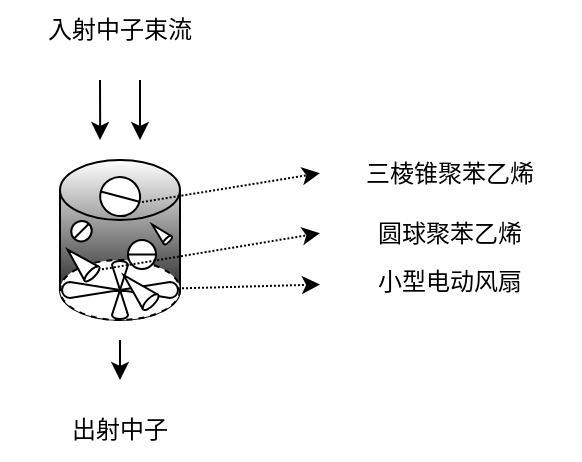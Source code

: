 <mxfile version="22.1.16" type="github">
  <diagram name="Page-1" id="LbJy9ncV4wtREhumlOhM">
    <mxGraphModel dx="483" dy="255" grid="1" gridSize="10" guides="1" tooltips="1" connect="1" arrows="1" fold="1" page="1" pageScale="1" pageWidth="850" pageHeight="1100" math="0" shadow="0">
      <root>
        <mxCell id="0" />
        <mxCell id="1" parent="0" />
        <mxCell id="mB42QkFmU9ts_bOykIUu-1" value="" style="shape=cylinder3;whiteSpace=wrap;html=1;boundedLbl=1;backgroundOutline=1;size=15;fillStyle=dots;gradientColor=default;textOpacity=90;" vertex="1" parent="1">
          <mxGeometry x="340" y="380" width="60" height="80" as="geometry" />
        </mxCell>
        <mxCell id="mB42QkFmU9ts_bOykIUu-2" value="" style="ellipse;whiteSpace=wrap;html=1;dashed=1;textOpacity=90;" vertex="1" parent="1">
          <mxGeometry x="340" y="430" width="60" height="30" as="geometry" />
        </mxCell>
        <mxCell id="mB42QkFmU9ts_bOykIUu-16" value="" style="verticalLabelPosition=bottom;outlineConnect=0;align=center;dashed=0;html=1;verticalAlign=top;shape=mxgraph.pid.misc.fan_2;textOpacity=90;" vertex="1" parent="1">
          <mxGeometry x="341" y="441" width="58" height="8" as="geometry" />
        </mxCell>
        <mxCell id="mB42QkFmU9ts_bOykIUu-17" value="" style="verticalLabelPosition=bottom;outlineConnect=0;align=center;dashed=0;html=1;verticalAlign=top;shape=mxgraph.pid.misc.fan_2;rotation=90;textOpacity=90;" vertex="1" parent="1">
          <mxGeometry x="355.5" y="441" width="29" height="8" as="geometry" />
        </mxCell>
        <mxCell id="mB42QkFmU9ts_bOykIUu-18" value="" style="verticalLabelPosition=bottom;verticalAlign=top;html=1;shape=mxgraph.basic.cone;rotation=-45;textOpacity=90;" vertex="1" parent="1">
          <mxGeometry x="345.5" y="422" width="10" height="19" as="geometry" />
        </mxCell>
        <mxCell id="mB42QkFmU9ts_bOykIUu-19" value="" style="verticalLabelPosition=bottom;verticalAlign=top;html=1;shape=mxgraph.basic.cone;rotation=-45;textOpacity=90;" vertex="1" parent="1">
          <mxGeometry x="374" y="434.5" width="10.5" height="21" as="geometry" />
        </mxCell>
        <mxCell id="mB42QkFmU9ts_bOykIUu-20" value="" style="verticalLabelPosition=bottom;verticalAlign=top;html=1;shape=mxgraph.basic.cone;rotation=-45;textOpacity=90;" vertex="1" parent="1">
          <mxGeometry x="387.63" y="410.57" width="5.5" height="12" as="geometry" />
        </mxCell>
        <mxCell id="mB42QkFmU9ts_bOykIUu-21" value="" style="shape=lineEllipse;perimeter=ellipsePerimeter;whiteSpace=wrap;html=1;backgroundOutline=1;rotation=15;textOpacity=90;" vertex="1" parent="1">
          <mxGeometry x="360.07" y="388.58" width="20" height="19.43" as="geometry" />
        </mxCell>
        <mxCell id="mB42QkFmU9ts_bOykIUu-22" value="" style="shape=lineEllipse;perimeter=ellipsePerimeter;whiteSpace=wrap;html=1;backgroundOutline=1;textOpacity=90;" vertex="1" parent="1">
          <mxGeometry x="374" y="420" width="14" height="14.5" as="geometry" />
        </mxCell>
        <mxCell id="mB42QkFmU9ts_bOykIUu-23" value="" style="shape=lineEllipse;perimeter=ellipsePerimeter;whiteSpace=wrap;html=1;backgroundOutline=1;rotation=-45;textOpacity=90;" vertex="1" parent="1">
          <mxGeometry x="345.5" y="410.57" width="10.5" height="10" as="geometry" />
        </mxCell>
        <mxCell id="mB42QkFmU9ts_bOykIUu-24" value="" style="endArrow=classic;html=1;rounded=0;" edge="1" parent="1">
          <mxGeometry width="50" height="50" relative="1" as="geometry">
            <mxPoint x="370" y="470" as="sourcePoint" />
            <mxPoint x="370" y="490" as="targetPoint" />
          </mxGeometry>
        </mxCell>
        <mxCell id="mB42QkFmU9ts_bOykIUu-25" value="" style="endArrow=classic;html=1;rounded=0;" edge="1" parent="1">
          <mxGeometry width="50" height="50" relative="1" as="geometry">
            <mxPoint x="360" y="340" as="sourcePoint" />
            <mxPoint x="360" y="370" as="targetPoint" />
            <Array as="points">
              <mxPoint x="360.07" y="360" />
            </Array>
          </mxGeometry>
        </mxCell>
        <mxCell id="mB42QkFmU9ts_bOykIUu-26" value="" style="endArrow=classic;html=1;rounded=0;" edge="1" parent="1">
          <mxGeometry width="50" height="50" relative="1" as="geometry">
            <mxPoint x="380" y="340" as="sourcePoint" />
            <mxPoint x="380" y="370" as="targetPoint" />
          </mxGeometry>
        </mxCell>
        <mxCell id="mB42QkFmU9ts_bOykIUu-28" value="&lt;font style=&quot;font-size: 12px;&quot;&gt;三棱锥聚苯乙烯&lt;/font&gt;" style="text;strokeColor=none;align=center;fillColor=none;html=1;verticalAlign=middle;whiteSpace=wrap;rounded=0;" vertex="1" parent="1">
          <mxGeometry x="470" y="371.57" width="130" height="30" as="geometry" />
        </mxCell>
        <mxCell id="mB42QkFmU9ts_bOykIUu-30" value="&lt;font style=&quot;font-size: 12px;&quot;&gt;入射中子束流&lt;/font&gt;" style="text;strokeColor=none;align=center;fillColor=none;html=1;verticalAlign=middle;whiteSpace=wrap;rounded=0;" vertex="1" parent="1">
          <mxGeometry x="310" y="300" width="120" height="30" as="geometry" />
        </mxCell>
        <mxCell id="mB42QkFmU9ts_bOykIUu-32" value="" style="endArrow=classic;html=1;rounded=0;exitX=0.972;exitY=0.533;exitDx=0;exitDy=0;exitPerimeter=0;entryX=0;entryY=0.5;entryDx=0;entryDy=0;dashed=1;dashPattern=1 1;" edge="1" parent="1" source="mB42QkFmU9ts_bOykIUu-21" target="mB42QkFmU9ts_bOykIUu-28">
          <mxGeometry width="50" height="50" relative="1" as="geometry">
            <mxPoint x="370" y="450" as="sourcePoint" />
            <mxPoint x="450" y="390" as="targetPoint" />
          </mxGeometry>
        </mxCell>
        <mxCell id="mB42QkFmU9ts_bOykIUu-34" value="" style="endArrow=classic;html=1;rounded=0;exitX=0.855;exitY=0.947;exitDx=0;exitDy=0;exitPerimeter=0;entryX=0;entryY=0.5;entryDx=0;entryDy=0;dashed=1;dashPattern=1 1;" edge="1" parent="1" source="mB42QkFmU9ts_bOykIUu-18" target="mB42QkFmU9ts_bOykIUu-36">
          <mxGeometry width="50" height="50" relative="1" as="geometry">
            <mxPoint x="355.5" y="417.07" as="sourcePoint" />
            <mxPoint x="450" y="420" as="targetPoint" />
          </mxGeometry>
        </mxCell>
        <mxCell id="mB42QkFmU9ts_bOykIUu-36" value="&lt;font style=&quot;font-size: 12px;&quot;&gt;圆球聚苯乙烯&lt;/font&gt;" style="text;strokeColor=none;align=center;fillColor=none;html=1;verticalAlign=middle;whiteSpace=wrap;rounded=0;" vertex="1" parent="1">
          <mxGeometry x="470" y="401.57" width="130" height="30" as="geometry" />
        </mxCell>
        <mxCell id="mB42QkFmU9ts_bOykIUu-37" value="" style="endArrow=classic;html=1;rounded=0;dashed=1;dashPattern=1 1;" edge="1" parent="1" source="mB42QkFmU9ts_bOykIUu-16" target="mB42QkFmU9ts_bOykIUu-38">
          <mxGeometry width="50" height="50" relative="1" as="geometry">
            <mxPoint x="400" y="470" as="sourcePoint" />
            <mxPoint x="450" y="450" as="targetPoint" />
          </mxGeometry>
        </mxCell>
        <mxCell id="mB42QkFmU9ts_bOykIUu-38" value="&lt;font style=&quot;font-size: 12px;&quot;&gt;小型电动风扇&lt;/font&gt;" style="text;strokeColor=none;align=center;fillColor=none;html=1;verticalAlign=middle;whiteSpace=wrap;rounded=0;" vertex="1" parent="1">
          <mxGeometry x="470" y="425.5" width="130" height="30" as="geometry" />
        </mxCell>
        <mxCell id="mB42QkFmU9ts_bOykIUu-39" value="&lt;font style=&quot;font-size: 12px;&quot;&gt;出射中子&lt;/font&gt;" style="text;strokeColor=none;align=center;fillColor=none;html=1;verticalAlign=middle;whiteSpace=wrap;rounded=0;" vertex="1" parent="1">
          <mxGeometry x="310" y="500" width="120" height="30" as="geometry" />
        </mxCell>
      </root>
    </mxGraphModel>
  </diagram>
</mxfile>
